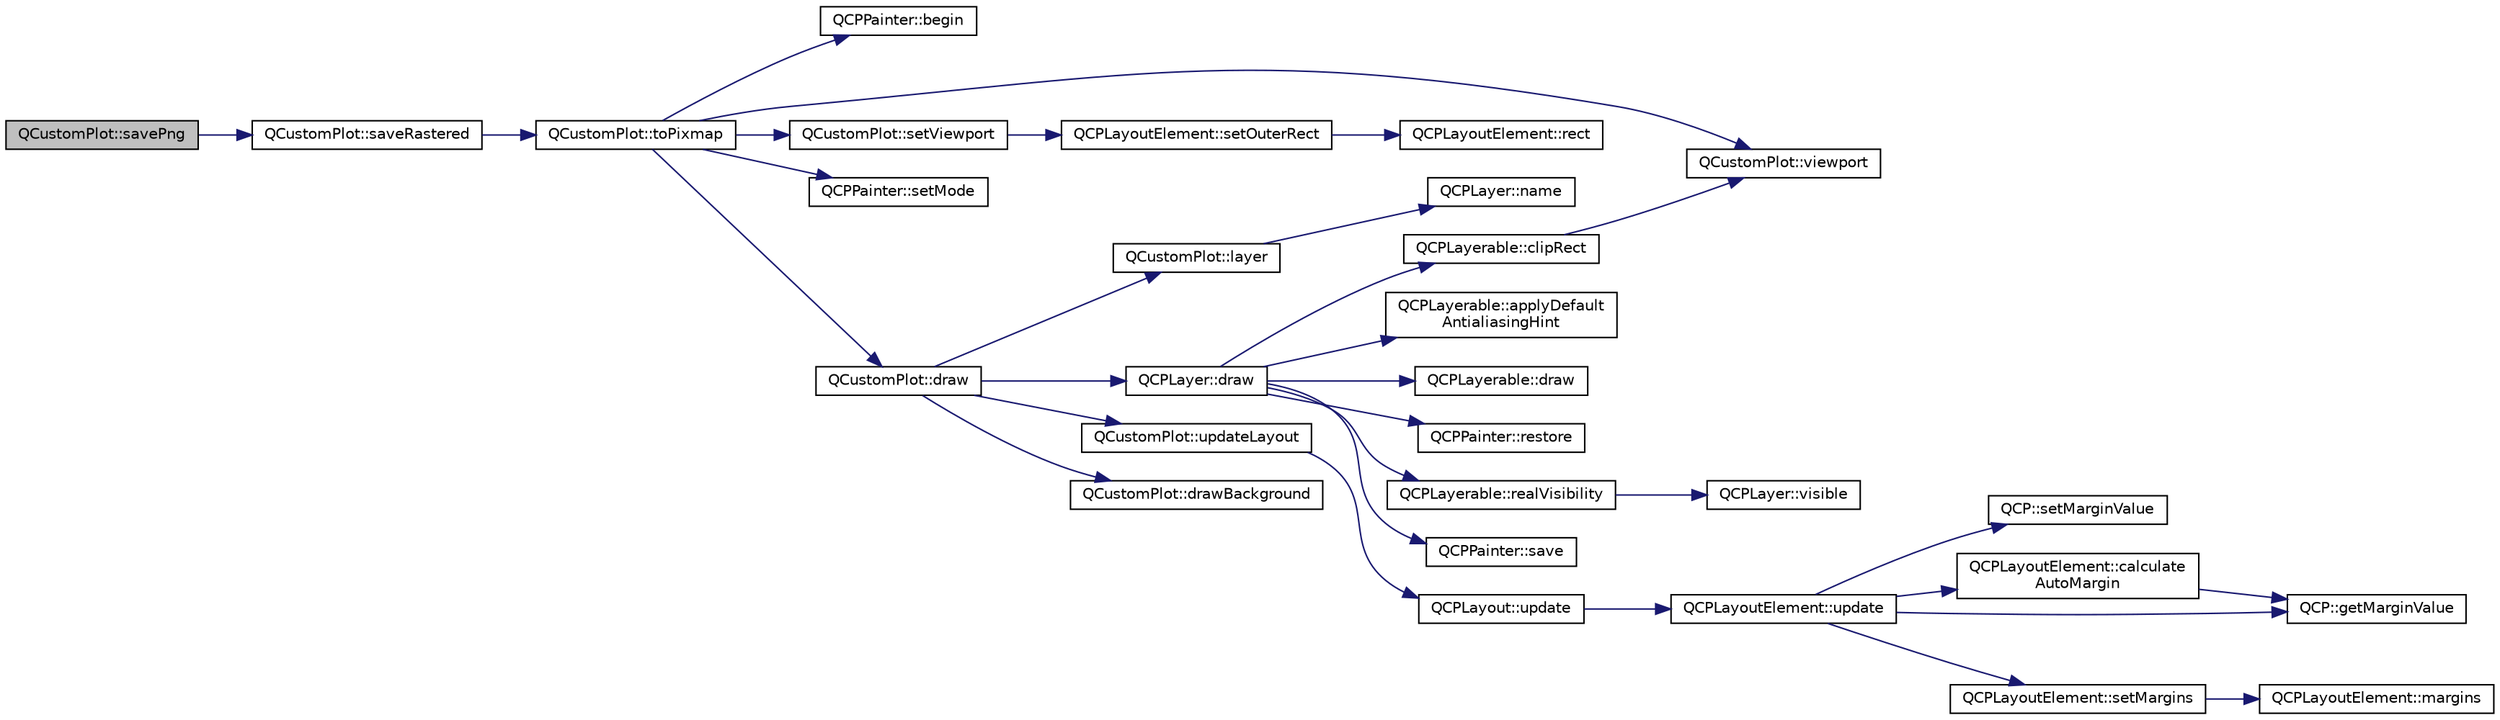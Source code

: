 digraph "QCustomPlot::savePng"
{
  edge [fontname="Helvetica",fontsize="10",labelfontname="Helvetica",labelfontsize="10"];
  node [fontname="Helvetica",fontsize="10",shape=record];
  rankdir="LR";
  Node1102 [label="QCustomPlot::savePng",height=0.2,width=0.4,color="black", fillcolor="grey75", style="filled", fontcolor="black"];
  Node1102 -> Node1103 [color="midnightblue",fontsize="10",style="solid",fontname="Helvetica"];
  Node1103 [label="QCustomPlot::saveRastered",height=0.2,width=0.4,color="black", fillcolor="white", style="filled",URL="$class_q_custom_plot.html#ad7723ce2edfa270632ef42b03a444352"];
  Node1103 -> Node1104 [color="midnightblue",fontsize="10",style="solid",fontname="Helvetica"];
  Node1104 [label="QCustomPlot::toPixmap",height=0.2,width=0.4,color="black", fillcolor="white", style="filled",URL="$class_q_custom_plot.html#aabb974d71ce96c137dc04eb6eab844fe"];
  Node1104 -> Node1105 [color="midnightblue",fontsize="10",style="solid",fontname="Helvetica"];
  Node1105 [label="QCPPainter::begin",height=0.2,width=0.4,color="black", fillcolor="white", style="filled",URL="$class_q_c_p_painter.html#a0a41146ccd619dceab6e25ec7b46b044"];
  Node1104 -> Node1106 [color="midnightblue",fontsize="10",style="solid",fontname="Helvetica"];
  Node1106 [label="QCustomPlot::viewport",height=0.2,width=0.4,color="black", fillcolor="white", style="filled",URL="$class_q_custom_plot.html#a19842409b18f556b256d05e97fffc670"];
  Node1104 -> Node1107 [color="midnightblue",fontsize="10",style="solid",fontname="Helvetica"];
  Node1107 [label="QCustomPlot::setViewport",height=0.2,width=0.4,color="black", fillcolor="white", style="filled",URL="$class_q_custom_plot.html#a3f9bc4b939dd8aaba9339fd09f273fc4"];
  Node1107 -> Node1108 [color="midnightblue",fontsize="10",style="solid",fontname="Helvetica"];
  Node1108 [label="QCPLayoutElement::setOuterRect",height=0.2,width=0.4,color="black", fillcolor="white", style="filled",URL="$class_q_c_p_layout_element.html#a38975ea13e36de8e53391ce41d94bc0f"];
  Node1108 -> Node1109 [color="midnightblue",fontsize="10",style="solid",fontname="Helvetica"];
  Node1109 [label="QCPLayoutElement::rect",height=0.2,width=0.4,color="black", fillcolor="white", style="filled",URL="$class_q_c_p_layout_element.html#a208effccfe2cca4a0eaf9393e60f2dd4"];
  Node1104 -> Node1110 [color="midnightblue",fontsize="10",style="solid",fontname="Helvetica"];
  Node1110 [label="QCPPainter::setMode",height=0.2,width=0.4,color="black", fillcolor="white", style="filled",URL="$class_q_c_p_painter.html#af6b1f7d2bbc548b10aa55d8b6ad49577"];
  Node1104 -> Node1111 [color="midnightblue",fontsize="10",style="solid",fontname="Helvetica"];
  Node1111 [label="QCustomPlot::draw",height=0.2,width=0.4,color="black", fillcolor="white", style="filled",URL="$class_q_custom_plot.html#ad7a7d878bf050f101a43008e7d8fdb52"];
  Node1111 -> Node1112 [color="midnightblue",fontsize="10",style="solid",fontname="Helvetica"];
  Node1112 [label="QCustomPlot::updateLayout",height=0.2,width=0.4,color="black", fillcolor="white", style="filled",URL="$class_q_custom_plot.html#a6e6693e2c249f65437382ffd93405e04"];
  Node1112 -> Node1113 [color="midnightblue",fontsize="10",style="solid",fontname="Helvetica"];
  Node1113 [label="QCPLayout::update",height=0.2,width=0.4,color="black", fillcolor="white", style="filled",URL="$class_q_c_p_layout.html#a48ecc9c98ea90b547c3e27a931a8f7bd"];
  Node1113 -> Node1114 [color="midnightblue",fontsize="10",style="solid",fontname="Helvetica"];
  Node1114 [label="QCPLayoutElement::update",height=0.2,width=0.4,color="black", fillcolor="white", style="filled",URL="$class_q_c_p_layout_element.html#a929c2ec62e0e0e1d8418eaa802e2af9b"];
  Node1114 -> Node1115 [color="midnightblue",fontsize="10",style="solid",fontname="Helvetica"];
  Node1115 [label="QCP::setMarginValue",height=0.2,width=0.4,color="black", fillcolor="white", style="filled",URL="$namespace_q_c_p.html#afbf6e3084c108f2bb4372107945ee82f"];
  Node1114 -> Node1116 [color="midnightblue",fontsize="10",style="solid",fontname="Helvetica"];
  Node1116 [label="QCPLayoutElement::calculate\lAutoMargin",height=0.2,width=0.4,color="black", fillcolor="white", style="filled",URL="$class_q_c_p_layout_element.html#a005c9f0fe84bc1591a2cf2c46fd477b4"];
  Node1116 -> Node1117 [color="midnightblue",fontsize="10",style="solid",fontname="Helvetica"];
  Node1117 [label="QCP::getMarginValue",height=0.2,width=0.4,color="black", fillcolor="white", style="filled",URL="$namespace_q_c_p.html#a23a2679d3495c444acc26acc61e35b5b"];
  Node1114 -> Node1117 [color="midnightblue",fontsize="10",style="solid",fontname="Helvetica"];
  Node1114 -> Node1118 [color="midnightblue",fontsize="10",style="solid",fontname="Helvetica"];
  Node1118 [label="QCPLayoutElement::setMargins",height=0.2,width=0.4,color="black", fillcolor="white", style="filled",URL="$class_q_c_p_layout_element.html#a8f450b1f3f992ad576fce2c63d8b79cf"];
  Node1118 -> Node1119 [color="midnightblue",fontsize="10",style="solid",fontname="Helvetica"];
  Node1119 [label="QCPLayoutElement::margins",height=0.2,width=0.4,color="black", fillcolor="white", style="filled",URL="$class_q_c_p_layout_element.html#af4ac9450aa2d60863bf3a8ea0c940c9d"];
  Node1111 -> Node1120 [color="midnightblue",fontsize="10",style="solid",fontname="Helvetica"];
  Node1120 [label="QCustomPlot::drawBackground",height=0.2,width=0.4,color="black", fillcolor="white", style="filled",URL="$class_q_custom_plot.html#a05dd52438cee4353b18c1e53a439008d"];
  Node1111 -> Node1121 [color="midnightblue",fontsize="10",style="solid",fontname="Helvetica"];
  Node1121 [label="QCustomPlot::layer",height=0.2,width=0.4,color="black", fillcolor="white", style="filled",URL="$class_q_custom_plot.html#a0a96244e7773b242ef23c32b7bdfb159"];
  Node1121 -> Node1122 [color="midnightblue",fontsize="10",style="solid",fontname="Helvetica"];
  Node1122 [label="QCPLayer::name",height=0.2,width=0.4,color="black", fillcolor="white", style="filled",URL="$class_q_c_p_layer.html#a37806f662b50b588fb1029a14fc5ef50"];
  Node1111 -> Node1123 [color="midnightblue",fontsize="10",style="solid",fontname="Helvetica"];
  Node1123 [label="QCPLayer::draw",height=0.2,width=0.4,color="black", fillcolor="white", style="filled",URL="$class_q_c_p_layer.html#ab831a99c8d30b15ec4533ca341e8813b"];
  Node1123 -> Node1124 [color="midnightblue",fontsize="10",style="solid",fontname="Helvetica"];
  Node1124 [label="QCPLayerable::realVisibility",height=0.2,width=0.4,color="black", fillcolor="white", style="filled",URL="$class_q_c_p_layerable.html#ab054e88f15d485defcb95e7376f119e7"];
  Node1124 -> Node1125 [color="midnightblue",fontsize="10",style="solid",fontname="Helvetica"];
  Node1125 [label="QCPLayer::visible",height=0.2,width=0.4,color="black", fillcolor="white", style="filled",URL="$class_q_c_p_layer.html#ad1cc2d6b32d2abb33c7f449b964e068c"];
  Node1123 -> Node1126 [color="midnightblue",fontsize="10",style="solid",fontname="Helvetica"];
  Node1126 [label="QCPPainter::save",height=0.2,width=0.4,color="black", fillcolor="white", style="filled",URL="$class_q_c_p_painter.html#a8fd6821ee6fecbfa04444c9062912abd"];
  Node1123 -> Node1127 [color="midnightblue",fontsize="10",style="solid",fontname="Helvetica"];
  Node1127 [label="QCPLayerable::clipRect",height=0.2,width=0.4,color="black", fillcolor="white", style="filled",URL="$class_q_c_p_layerable.html#acbcfc9ecc75433747b1978a77b1864b3"];
  Node1127 -> Node1106 [color="midnightblue",fontsize="10",style="solid",fontname="Helvetica"];
  Node1123 -> Node1128 [color="midnightblue",fontsize="10",style="solid",fontname="Helvetica"];
  Node1128 [label="QCPLayerable::applyDefault\lAntialiasingHint",height=0.2,width=0.4,color="black", fillcolor="white", style="filled",URL="$class_q_c_p_layerable.html#afdf83ddc6a265cbf4c89fe99d3d93473"];
  Node1123 -> Node1129 [color="midnightblue",fontsize="10",style="solid",fontname="Helvetica"];
  Node1129 [label="QCPLayerable::draw",height=0.2,width=0.4,color="black", fillcolor="white", style="filled",URL="$class_q_c_p_layerable.html#aecf2f7087482d4b6a78cb2770e5ed12d"];
  Node1123 -> Node1130 [color="midnightblue",fontsize="10",style="solid",fontname="Helvetica"];
  Node1130 [label="QCPPainter::restore",height=0.2,width=0.4,color="black", fillcolor="white", style="filled",URL="$class_q_c_p_painter.html#a64908e6298d5bbd83457dc987cc3a022"];
}
